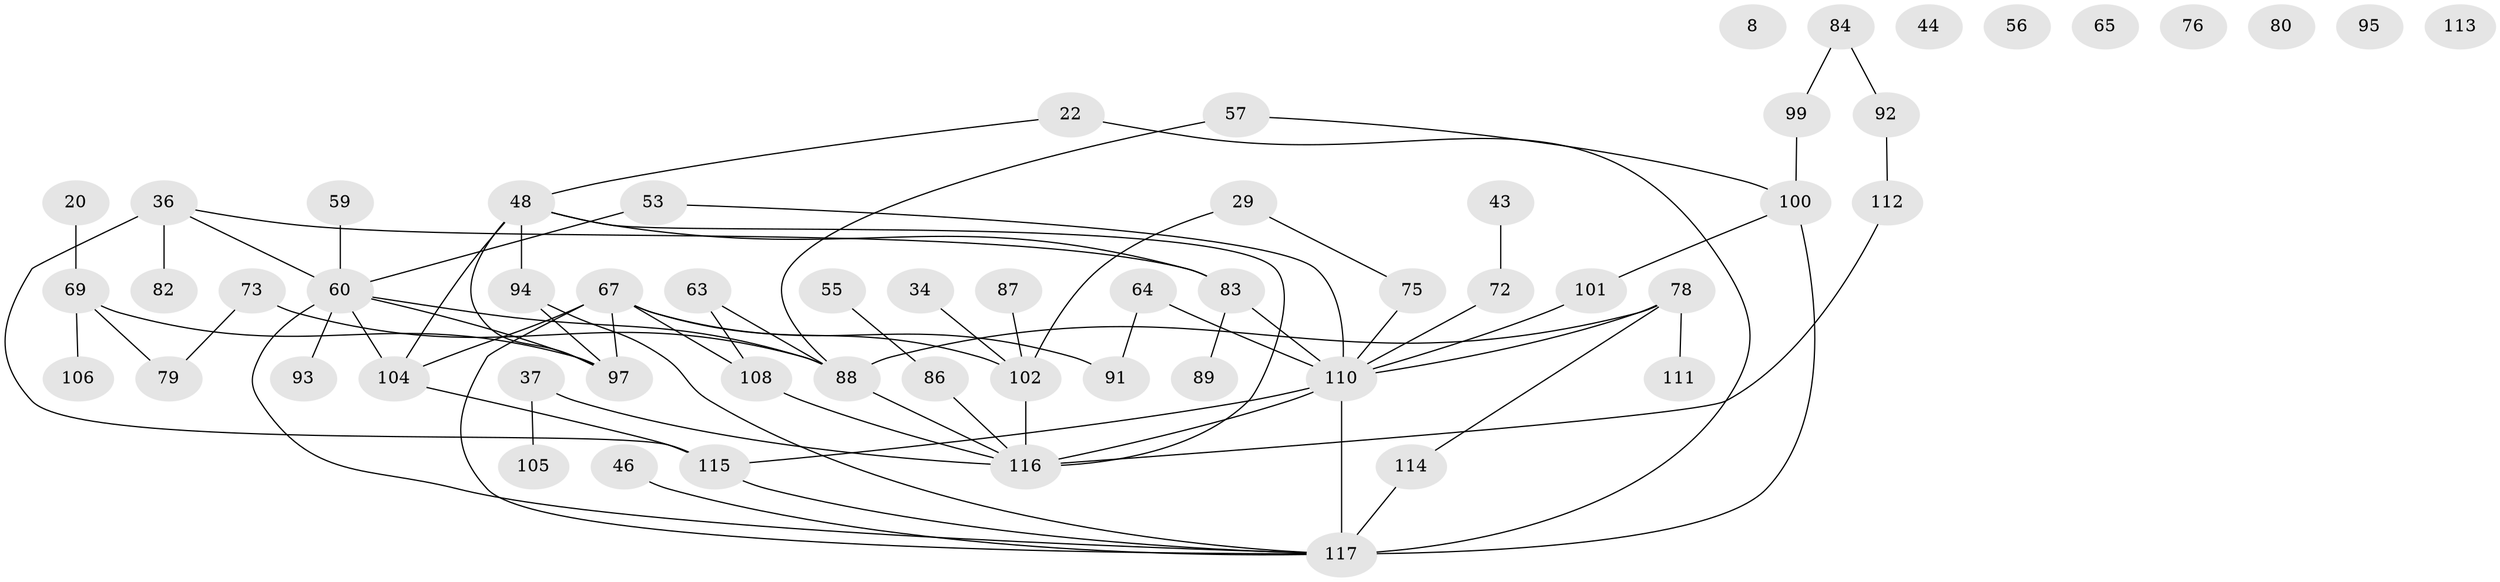 // original degree distribution, {2: 0.3162393162393162, 1: 0.1794871794871795, 3: 0.21367521367521367, 0: 0.05982905982905983, 4: 0.09401709401709402, 5: 0.08547008547008547, 8: 0.008547008547008548, 6: 0.02564102564102564, 7: 0.017094017094017096}
// Generated by graph-tools (version 1.1) at 2025/40/03/09/25 04:40:11]
// undirected, 58 vertices, 74 edges
graph export_dot {
graph [start="1"]
  node [color=gray90,style=filled];
  8;
  20;
  22;
  29;
  34;
  36;
  37;
  43;
  44;
  46;
  48 [super="+4+21+27"];
  53;
  55;
  56;
  57;
  59;
  60 [super="+58+12+49+50+23+47"];
  63;
  64;
  65;
  67 [super="+7+54"];
  69 [super="+62"];
  72;
  73;
  75;
  76;
  78 [super="+2+16+39"];
  79 [super="+38"];
  80 [super="+24"];
  82;
  83;
  84 [super="+9"];
  86 [super="+25"];
  87;
  88 [super="+10"];
  89;
  91;
  92;
  93;
  94 [super="+81"];
  95;
  97 [super="+90+61+85"];
  99;
  100;
  101;
  102 [super="+74+41"];
  104 [super="+71"];
  105 [super="+28"];
  106;
  108;
  110 [super="+11+109+103"];
  111;
  112 [super="+68"];
  113;
  114 [super="+33"];
  115 [super="+70+77"];
  116 [super="+40+96+107+66"];
  117 [super="+51"];
  20 -- 69;
  22 -- 117;
  22 -- 48;
  29 -- 75;
  29 -- 102;
  34 -- 102;
  36 -- 82;
  36 -- 83;
  36 -- 60;
  36 -- 115 [weight=2];
  37 -- 105;
  37 -- 116;
  43 -- 72;
  46 -- 117;
  48 -- 83;
  48 -- 116;
  48 -- 94 [weight=2];
  48 -- 104;
  48 -- 97;
  53 -- 110;
  53 -- 60;
  55 -- 86;
  57 -- 100;
  57 -- 88;
  59 -- 60;
  60 -- 97 [weight=2];
  60 -- 93;
  60 -- 104;
  60 -- 88;
  60 -- 117;
  63 -- 88;
  63 -- 108;
  64 -- 91;
  64 -- 110;
  67 -- 91;
  67 -- 104 [weight=2];
  67 -- 108;
  67 -- 117;
  67 -- 97;
  67 -- 102;
  69 -- 79;
  69 -- 106;
  69 -- 97 [weight=2];
  72 -- 110;
  73 -- 79;
  73 -- 88;
  75 -- 110;
  78 -- 114;
  78 -- 88;
  78 -- 111;
  78 -- 110;
  83 -- 89;
  83 -- 110 [weight=2];
  84 -- 99;
  84 -- 92;
  86 -- 116;
  87 -- 102;
  88 -- 116 [weight=2];
  92 -- 112;
  94 -- 97;
  94 -- 117;
  99 -- 100;
  100 -- 101;
  100 -- 117;
  101 -- 110;
  102 -- 116 [weight=2];
  104 -- 115;
  108 -- 116 [weight=3];
  110 -- 117 [weight=3];
  110 -- 116 [weight=6];
  110 -- 115;
  112 -- 116;
  114 -- 117 [weight=3];
  115 -- 117;
}
